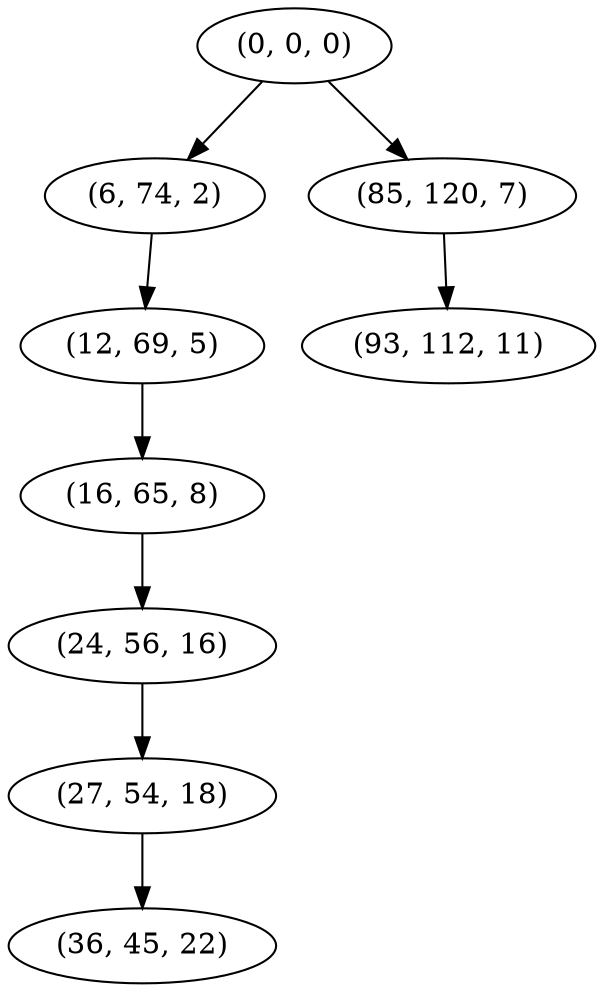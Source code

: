 digraph tree {
    "(0, 0, 0)";
    "(6, 74, 2)";
    "(12, 69, 5)";
    "(16, 65, 8)";
    "(24, 56, 16)";
    "(27, 54, 18)";
    "(36, 45, 22)";
    "(85, 120, 7)";
    "(93, 112, 11)";
    "(0, 0, 0)" -> "(6, 74, 2)";
    "(0, 0, 0)" -> "(85, 120, 7)";
    "(6, 74, 2)" -> "(12, 69, 5)";
    "(12, 69, 5)" -> "(16, 65, 8)";
    "(16, 65, 8)" -> "(24, 56, 16)";
    "(24, 56, 16)" -> "(27, 54, 18)";
    "(27, 54, 18)" -> "(36, 45, 22)";
    "(85, 120, 7)" -> "(93, 112, 11)";
}
